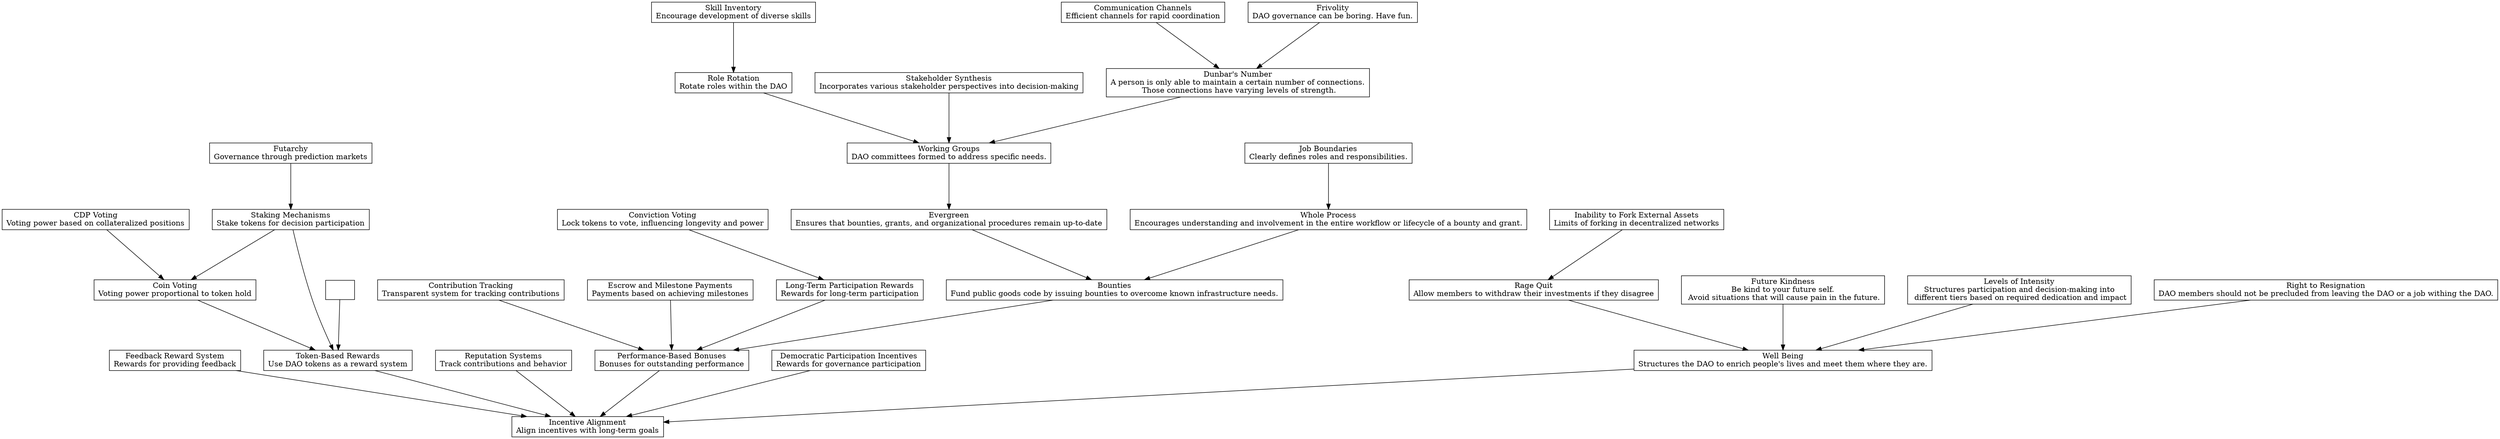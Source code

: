 digraph "" {
	graph [nodesep=0.6,
		rankdir=TB,
		ranksep=1.2
	];
	node [label="\N",
		shape=box
	];
	"Incentive Alignment"	[label="Incentive Alignment\nAlign incentives with long-term goals"];
	"Feedback Reward System"	[label="Feedback Reward System\nRewards for providing feedback"];
	"Feedback Reward System" -> "Incentive Alignment";
	"Token-Based Rewards"	[label="Token-Based Rewards\nUse DAO tokens as a reward system"];
	"Token-Based Rewards" -> "Incentive Alignment";
	"Reputation Systems"	[label="Reputation Systems\nTrack contributions and behavior"];
	"Reputation Systems" -> "Incentive Alignment";
	"Performance-Based Bonuses"	[label="Performance-Based Bonuses\nBonuses for outstanding performance"];
	"Performance-Based Bonuses" -> "Incentive Alignment";
	"Democratic Participation Incentives"	[label="Democratic Participation Incentives\nRewards for governance participation"];
	"Democratic Participation Incentives" -> "Incentive Alignment";
	"Well Being"	[label="Well Being\nStructures the DAO to enrich people's lives and meet them where they are."];
	"Well Being" -> "Incentive Alignment";
	"Rage Quit"	[label="Rage Quit\nAllow members to withdraw their investments if they disagree"];
	"Rage Quit" -> "Well Being";
	"Future Kindness"	[label="Future Kindness\nBe kind to your future self.\n Avoid situations that will cause pain in the future."];
	"Future Kindness" -> "Well Being";
	"Levels of Intensity"	[label="Levels of Intensity\nStructures participation and decision-making into\n different tiers based on required dedication and impact"];
	"Levels of Intensity" -> "Well Being";
	"Right to Resignation"	[label="Right to Resignation\nDAO members should not be precluded from leaving the DAO or a job withing the DAO.\n"];
	"Right to Resignation" -> "Well Being";
	"Inability to Fork External Assets"	[label="Inability to Fork External Assets\nLimits of forking in decentralized networks"];
	"Inability to Fork External Assets" -> "Rage Quit";
	"Contribution Tracking"	[label="Contribution Tracking\nTransparent system for tracking contributions"];
	"Contribution Tracking" -> "Performance-Based Bonuses";
	"Escrow and Milestone Payments"	[label="Escrow and Milestone Payments\nPayments based on achieving milestones"];
	"Escrow and Milestone Payments" -> "Performance-Based Bonuses";
	"Long-Term Participation Rewards"	[label="Long-Term Participation Rewards\nRewards for long-term participation"];
	"Long-Term Participation Rewards" -> "Performance-Based Bonuses";
	Bounties	[label="Bounties\nFund public goods code by issuing bounties to overcome known infrastructure needs."];
	Bounties -> "Performance-Based Bonuses";
	Evergreen	[label="Evergreen\nEnsures that bounties, grants, and organizational procedures remain up-to-date"];
	Evergreen -> Bounties;
	"Whole Process"	[label="Whole Process\nEncourages understanding and involvement in the entire workflow or lifecycle of a bounty and grant."];
	"Whole Process" -> Bounties;
	"Job Boundaries"	[label="Job Boundaries\nClearly defines roles and responsibilities."];
	"Job Boundaries" -> "Whole Process";
	"Working Groups"	[label="Working Groups\nDAO committees formed to address specific needs."];
	"Working Groups" -> Evergreen;
	"Role Rotation"	[label="Role Rotation\nRotate roles within the DAO"];
	"Role Rotation" -> "Working Groups";
	"Stakeholder Synthesis"	[label="Stakeholder Synthesis\nIncorporates various stakeholder perspectives into decision-making"];
	"Stakeholder Synthesis" -> "Working Groups";
	"Dunbar's Number"	[label="Dunbar's Number\nA person is only able to maintain a certain number of connections.\n Those connections have varying levels of strength."];
	"Dunbar's Number" -> "Working Groups";
	"Communication Channels"	[label="Communication Channels\nEfficient channels for rapid coordination"];
	"Communication Channels" -> "Dunbar's Number";
	Frivolity	[label="Frivolity\nDAO governance can be boring. Have fun.\n"];
	Frivolity -> "Dunbar's Number";
	"Skill Inventory"	[label="Skill Inventory\nEncourage development of diverse skills"];
	"Skill Inventory" -> "Role Rotation";
	"Conviction Voting"	[label="Conviction Voting\nLock tokens to vote, influencing longevity and power"];
	"Conviction Voting" -> "Long-Term Participation Rewards";
	"Staking Mechanisms"	[label="Staking Mechanisms\nStake tokens for decision participation"];
	"Staking Mechanisms" -> "Token-Based Rewards";
	"Coin Voting"	[label="Coin Voting\nVoting power proportional to token hold"];
	"Staking Mechanisms" -> "Coin Voting";
	"Coin Voting" -> "Token-Based Rewards";
	"Shares for Sweat"	[label=""];
	"Shares for Sweat" -> "Token-Based Rewards";
	"CDP Voting"	[label="CDP Voting\nVoting power based on collateralized positions"];
	"CDP Voting" -> "Coin Voting";
	Futarchy	[label="Futarchy\nGovernance through prediction markets"];
	Futarchy -> "Staking Mechanisms";
}
